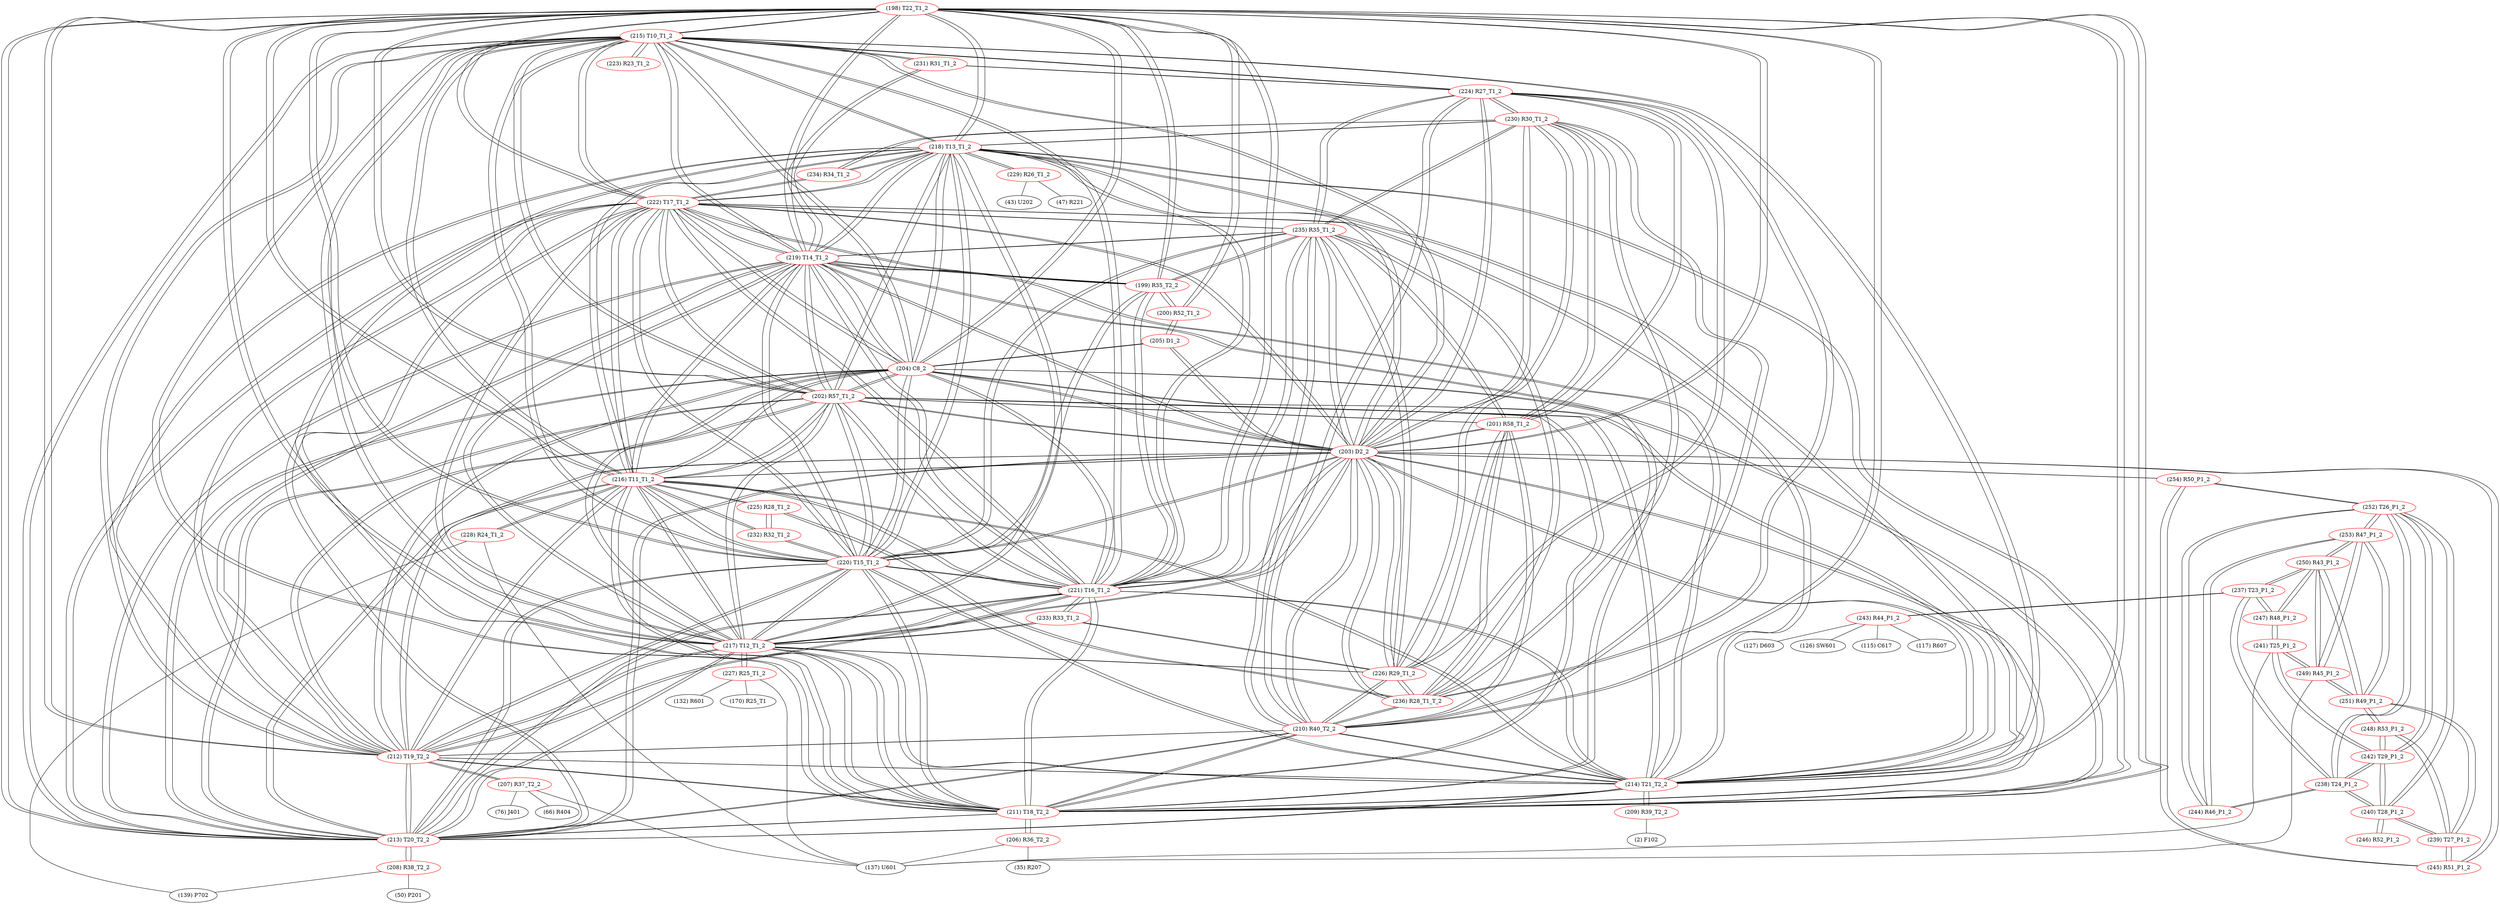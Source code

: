 graph {
	198 [label="(198) T22_T1_2" color=red]
	215 [label="(215) T10_T1_2"]
	216 [label="(216) T11_T1_2"]
	217 [label="(217) T12_T1_2"]
	218 [label="(218) T13_T1_2"]
	213 [label="(213) T20_T2_2"]
	219 [label="(219) T14_T1_2"]
	220 [label="(220) T15_T1_2"]
	211 [label="(211) T18_T2_2"]
	214 [label="(214) T21_T2_2"]
	212 [label="(212) T19_T2_2"]
	204 [label="(204) C8_2"]
	221 [label="(221) T16_T1_2"]
	222 [label="(222) T17_T1_2"]
	203 [label="(203) D2_2"]
	202 [label="(202) R57_T1_2"]
	199 [label="(199) R35_T2_2"]
	200 [label="(200) R52_T1_2"]
	210 [label="(210) R40_T2_2"]
	199 [label="(199) R35_T2_2" color=red]
	200 [label="(200) R52_T1_2"]
	198 [label="(198) T22_T1_2"]
	219 [label="(219) T14_T1_2"]
	220 [label="(220) T15_T1_2"]
	222 [label="(222) T17_T1_2"]
	221 [label="(221) T16_T1_2"]
	235 [label="(235) R35_T1_2"]
	200 [label="(200) R52_T1_2" color=red]
	205 [label="(205) D1_2"]
	199 [label="(199) R35_T2_2"]
	198 [label="(198) T22_T1_2"]
	201 [label="(201) R58_T1_2" color=red]
	203 [label="(203) D2_2"]
	210 [label="(210) R40_T2_2"]
	224 [label="(224) R27_T1_2"]
	236 [label="(236) R28_T1_T_2"]
	226 [label="(226) R29_T1_2"]
	230 [label="(230) R30_T1_2"]
	235 [label="(235) R35_T1_2"]
	202 [label="(202) R57_T1_2"]
	202 [label="(202) R57_T1_2" color=red]
	215 [label="(215) T10_T1_2"]
	216 [label="(216) T11_T1_2"]
	217 [label="(217) T12_T1_2"]
	218 [label="(218) T13_T1_2"]
	213 [label="(213) T20_T2_2"]
	219 [label="(219) T14_T1_2"]
	220 [label="(220) T15_T1_2"]
	211 [label="(211) T18_T2_2"]
	214 [label="(214) T21_T2_2"]
	212 [label="(212) T19_T2_2"]
	204 [label="(204) C8_2"]
	221 [label="(221) T16_T1_2"]
	222 [label="(222) T17_T1_2"]
	203 [label="(203) D2_2"]
	198 [label="(198) T22_T1_2"]
	201 [label="(201) R58_T1_2"]
	203 [label="(203) D2_2" color=red]
	201 [label="(201) R58_T1_2"]
	210 [label="(210) R40_T2_2"]
	224 [label="(224) R27_T1_2"]
	236 [label="(236) R28_T1_T_2"]
	226 [label="(226) R29_T1_2"]
	230 [label="(230) R30_T1_2"]
	235 [label="(235) R35_T1_2"]
	215 [label="(215) T10_T1_2"]
	216 [label="(216) T11_T1_2"]
	217 [label="(217) T12_T1_2"]
	218 [label="(218) T13_T1_2"]
	213 [label="(213) T20_T2_2"]
	219 [label="(219) T14_T1_2"]
	220 [label="(220) T15_T1_2"]
	211 [label="(211) T18_T2_2"]
	214 [label="(214) T21_T2_2"]
	212 [label="(212) T19_T2_2"]
	204 [label="(204) C8_2"]
	221 [label="(221) T16_T1_2"]
	222 [label="(222) T17_T1_2"]
	198 [label="(198) T22_T1_2"]
	202 [label="(202) R57_T1_2"]
	205 [label="(205) D1_2"]
	245 [label="(245) R51_P1_2"]
	254 [label="(254) R50_P1_2"]
	204 [label="(204) C8_2" color=red]
	215 [label="(215) T10_T1_2"]
	216 [label="(216) T11_T1_2"]
	217 [label="(217) T12_T1_2"]
	218 [label="(218) T13_T1_2"]
	213 [label="(213) T20_T2_2"]
	219 [label="(219) T14_T1_2"]
	220 [label="(220) T15_T1_2"]
	211 [label="(211) T18_T2_2"]
	214 [label="(214) T21_T2_2"]
	212 [label="(212) T19_T2_2"]
	221 [label="(221) T16_T1_2"]
	222 [label="(222) T17_T1_2"]
	203 [label="(203) D2_2"]
	198 [label="(198) T22_T1_2"]
	202 [label="(202) R57_T1_2"]
	205 [label="(205) D1_2"]
	205 [label="(205) D1_2" color=red]
	203 [label="(203) D2_2"]
	204 [label="(204) C8_2"]
	200 [label="(200) R52_T1_2"]
	206 [label="(206) R36_T2_2" color=red]
	35 [label="(35) R207"]
	137 [label="(137) U601"]
	211 [label="(211) T18_T2_2"]
	207 [label="(207) R37_T2_2" color=red]
	76 [label="(76) J401"]
	137 [label="(137) U601"]
	66 [label="(66) R404"]
	212 [label="(212) T19_T2_2"]
	208 [label="(208) R38_T2_2" color=red]
	139 [label="(139) P702"]
	50 [label="(50) P201"]
	213 [label="(213) T20_T2_2"]
	209 [label="(209) R39_T2_2" color=red]
	2 [label="(2) F102"]
	214 [label="(214) T21_T2_2"]
	210 [label="(210) R40_T2_2" color=red]
	203 [label="(203) D2_2"]
	201 [label="(201) R58_T1_2"]
	224 [label="(224) R27_T1_2"]
	236 [label="(236) R28_T1_T_2"]
	226 [label="(226) R29_T1_2"]
	230 [label="(230) R30_T1_2"]
	235 [label="(235) R35_T1_2"]
	213 [label="(213) T20_T2_2"]
	214 [label="(214) T21_T2_2"]
	212 [label="(212) T19_T2_2"]
	198 [label="(198) T22_T1_2"]
	211 [label="(211) T18_T2_2"]
	211 [label="(211) T18_T2_2" color=red]
	215 [label="(215) T10_T1_2"]
	216 [label="(216) T11_T1_2"]
	217 [label="(217) T12_T1_2"]
	218 [label="(218) T13_T1_2"]
	213 [label="(213) T20_T2_2"]
	219 [label="(219) T14_T1_2"]
	220 [label="(220) T15_T1_2"]
	214 [label="(214) T21_T2_2"]
	212 [label="(212) T19_T2_2"]
	204 [label="(204) C8_2"]
	221 [label="(221) T16_T1_2"]
	222 [label="(222) T17_T1_2"]
	203 [label="(203) D2_2"]
	198 [label="(198) T22_T1_2"]
	202 [label="(202) R57_T1_2"]
	210 [label="(210) R40_T2_2"]
	206 [label="(206) R36_T2_2"]
	212 [label="(212) T19_T2_2" color=red]
	215 [label="(215) T10_T1_2"]
	216 [label="(216) T11_T1_2"]
	217 [label="(217) T12_T1_2"]
	218 [label="(218) T13_T1_2"]
	213 [label="(213) T20_T2_2"]
	219 [label="(219) T14_T1_2"]
	220 [label="(220) T15_T1_2"]
	211 [label="(211) T18_T2_2"]
	214 [label="(214) T21_T2_2"]
	204 [label="(204) C8_2"]
	221 [label="(221) T16_T1_2"]
	222 [label="(222) T17_T1_2"]
	203 [label="(203) D2_2"]
	198 [label="(198) T22_T1_2"]
	202 [label="(202) R57_T1_2"]
	210 [label="(210) R40_T2_2"]
	207 [label="(207) R37_T2_2"]
	213 [label="(213) T20_T2_2" color=red]
	215 [label="(215) T10_T1_2"]
	216 [label="(216) T11_T1_2"]
	217 [label="(217) T12_T1_2"]
	218 [label="(218) T13_T1_2"]
	219 [label="(219) T14_T1_2"]
	220 [label="(220) T15_T1_2"]
	211 [label="(211) T18_T2_2"]
	214 [label="(214) T21_T2_2"]
	212 [label="(212) T19_T2_2"]
	204 [label="(204) C8_2"]
	221 [label="(221) T16_T1_2"]
	222 [label="(222) T17_T1_2"]
	203 [label="(203) D2_2"]
	198 [label="(198) T22_T1_2"]
	202 [label="(202) R57_T1_2"]
	210 [label="(210) R40_T2_2"]
	208 [label="(208) R38_T2_2"]
	214 [label="(214) T21_T2_2" color=red]
	215 [label="(215) T10_T1_2"]
	216 [label="(216) T11_T1_2"]
	217 [label="(217) T12_T1_2"]
	218 [label="(218) T13_T1_2"]
	213 [label="(213) T20_T2_2"]
	219 [label="(219) T14_T1_2"]
	220 [label="(220) T15_T1_2"]
	211 [label="(211) T18_T2_2"]
	212 [label="(212) T19_T2_2"]
	204 [label="(204) C8_2"]
	221 [label="(221) T16_T1_2"]
	222 [label="(222) T17_T1_2"]
	203 [label="(203) D2_2"]
	198 [label="(198) T22_T1_2"]
	202 [label="(202) R57_T1_2"]
	210 [label="(210) R40_T2_2"]
	209 [label="(209) R39_T2_2"]
	215 [label="(215) T10_T1_2" color=red]
	216 [label="(216) T11_T1_2"]
	217 [label="(217) T12_T1_2"]
	218 [label="(218) T13_T1_2"]
	213 [label="(213) T20_T2_2"]
	219 [label="(219) T14_T1_2"]
	220 [label="(220) T15_T1_2"]
	211 [label="(211) T18_T2_2"]
	214 [label="(214) T21_T2_2"]
	212 [label="(212) T19_T2_2"]
	204 [label="(204) C8_2"]
	221 [label="(221) T16_T1_2"]
	222 [label="(222) T17_T1_2"]
	203 [label="(203) D2_2"]
	198 [label="(198) T22_T1_2"]
	202 [label="(202) R57_T1_2"]
	223 [label="(223) R23_T1_2"]
	231 [label="(231) R31_T1_2"]
	224 [label="(224) R27_T1_2"]
	216 [label="(216) T11_T1_2" color=red]
	215 [label="(215) T10_T1_2"]
	217 [label="(217) T12_T1_2"]
	218 [label="(218) T13_T1_2"]
	213 [label="(213) T20_T2_2"]
	219 [label="(219) T14_T1_2"]
	220 [label="(220) T15_T1_2"]
	211 [label="(211) T18_T2_2"]
	214 [label="(214) T21_T2_2"]
	212 [label="(212) T19_T2_2"]
	204 [label="(204) C8_2"]
	221 [label="(221) T16_T1_2"]
	222 [label="(222) T17_T1_2"]
	203 [label="(203) D2_2"]
	198 [label="(198) T22_T1_2"]
	202 [label="(202) R57_T1_2"]
	228 [label="(228) R24_T1_2"]
	232 [label="(232) R32_T1_2"]
	225 [label="(225) R28_T1_2"]
	217 [label="(217) T12_T1_2" color=red]
	215 [label="(215) T10_T1_2"]
	216 [label="(216) T11_T1_2"]
	218 [label="(218) T13_T1_2"]
	213 [label="(213) T20_T2_2"]
	219 [label="(219) T14_T1_2"]
	220 [label="(220) T15_T1_2"]
	211 [label="(211) T18_T2_2"]
	214 [label="(214) T21_T2_2"]
	212 [label="(212) T19_T2_2"]
	204 [label="(204) C8_2"]
	221 [label="(221) T16_T1_2"]
	222 [label="(222) T17_T1_2"]
	203 [label="(203) D2_2"]
	198 [label="(198) T22_T1_2"]
	202 [label="(202) R57_T1_2"]
	233 [label="(233) R33_T1_2"]
	226 [label="(226) R29_T1_2"]
	227 [label="(227) R25_T1_2"]
	218 [label="(218) T13_T1_2" color=red]
	215 [label="(215) T10_T1_2"]
	216 [label="(216) T11_T1_2"]
	217 [label="(217) T12_T1_2"]
	213 [label="(213) T20_T2_2"]
	219 [label="(219) T14_T1_2"]
	220 [label="(220) T15_T1_2"]
	211 [label="(211) T18_T2_2"]
	214 [label="(214) T21_T2_2"]
	212 [label="(212) T19_T2_2"]
	204 [label="(204) C8_2"]
	221 [label="(221) T16_T1_2"]
	222 [label="(222) T17_T1_2"]
	203 [label="(203) D2_2"]
	198 [label="(198) T22_T1_2"]
	202 [label="(202) R57_T1_2"]
	234 [label="(234) R34_T1_2"]
	230 [label="(230) R30_T1_2"]
	229 [label="(229) R26_T1_2"]
	219 [label="(219) T14_T1_2" color=red]
	215 [label="(215) T10_T1_2"]
	216 [label="(216) T11_T1_2"]
	217 [label="(217) T12_T1_2"]
	218 [label="(218) T13_T1_2"]
	213 [label="(213) T20_T2_2"]
	220 [label="(220) T15_T1_2"]
	211 [label="(211) T18_T2_2"]
	214 [label="(214) T21_T2_2"]
	212 [label="(212) T19_T2_2"]
	204 [label="(204) C8_2"]
	221 [label="(221) T16_T1_2"]
	222 [label="(222) T17_T1_2"]
	203 [label="(203) D2_2"]
	198 [label="(198) T22_T1_2"]
	202 [label="(202) R57_T1_2"]
	235 [label="(235) R35_T1_2"]
	199 [label="(199) R35_T2_2"]
	231 [label="(231) R31_T1_2"]
	220 [label="(220) T15_T1_2" color=red]
	215 [label="(215) T10_T1_2"]
	216 [label="(216) T11_T1_2"]
	217 [label="(217) T12_T1_2"]
	218 [label="(218) T13_T1_2"]
	213 [label="(213) T20_T2_2"]
	219 [label="(219) T14_T1_2"]
	211 [label="(211) T18_T2_2"]
	214 [label="(214) T21_T2_2"]
	212 [label="(212) T19_T2_2"]
	204 [label="(204) C8_2"]
	221 [label="(221) T16_T1_2"]
	222 [label="(222) T17_T1_2"]
	203 [label="(203) D2_2"]
	198 [label="(198) T22_T1_2"]
	202 [label="(202) R57_T1_2"]
	235 [label="(235) R35_T1_2"]
	199 [label="(199) R35_T2_2"]
	232 [label="(232) R32_T1_2"]
	221 [label="(221) T16_T1_2" color=red]
	215 [label="(215) T10_T1_2"]
	216 [label="(216) T11_T1_2"]
	217 [label="(217) T12_T1_2"]
	218 [label="(218) T13_T1_2"]
	213 [label="(213) T20_T2_2"]
	219 [label="(219) T14_T1_2"]
	220 [label="(220) T15_T1_2"]
	211 [label="(211) T18_T2_2"]
	214 [label="(214) T21_T2_2"]
	212 [label="(212) T19_T2_2"]
	204 [label="(204) C8_2"]
	222 [label="(222) T17_T1_2"]
	203 [label="(203) D2_2"]
	198 [label="(198) T22_T1_2"]
	202 [label="(202) R57_T1_2"]
	235 [label="(235) R35_T1_2"]
	199 [label="(199) R35_T2_2"]
	233 [label="(233) R33_T1_2"]
	222 [label="(222) T17_T1_2" color=red]
	215 [label="(215) T10_T1_2"]
	216 [label="(216) T11_T1_2"]
	217 [label="(217) T12_T1_2"]
	218 [label="(218) T13_T1_2"]
	213 [label="(213) T20_T2_2"]
	219 [label="(219) T14_T1_2"]
	220 [label="(220) T15_T1_2"]
	211 [label="(211) T18_T2_2"]
	214 [label="(214) T21_T2_2"]
	212 [label="(212) T19_T2_2"]
	204 [label="(204) C8_2"]
	221 [label="(221) T16_T1_2"]
	203 [label="(203) D2_2"]
	198 [label="(198) T22_T1_2"]
	202 [label="(202) R57_T1_2"]
	235 [label="(235) R35_T1_2"]
	199 [label="(199) R35_T2_2"]
	234 [label="(234) R34_T1_2"]
	223 [label="(223) R23_T1_2" color=red]
	215 [label="(215) T10_T1_2"]
	224 [label="(224) R27_T1_2" color=red]
	203 [label="(203) D2_2"]
	201 [label="(201) R58_T1_2"]
	210 [label="(210) R40_T2_2"]
	236 [label="(236) R28_T1_T_2"]
	226 [label="(226) R29_T1_2"]
	230 [label="(230) R30_T1_2"]
	235 [label="(235) R35_T1_2"]
	231 [label="(231) R31_T1_2"]
	215 [label="(215) T10_T1_2"]
	225 [label="(225) R28_T1_2" color=red]
	232 [label="(232) R32_T1_2"]
	216 [label="(216) T11_T1_2"]
	236 [label="(236) R28_T1_T_2"]
	226 [label="(226) R29_T1_2" color=red]
	203 [label="(203) D2_2"]
	201 [label="(201) R58_T1_2"]
	210 [label="(210) R40_T2_2"]
	224 [label="(224) R27_T1_2"]
	236 [label="(236) R28_T1_T_2"]
	230 [label="(230) R30_T1_2"]
	235 [label="(235) R35_T1_2"]
	233 [label="(233) R33_T1_2"]
	217 [label="(217) T12_T1_2"]
	227 [label="(227) R25_T1_2" color=red]
	137 [label="(137) U601"]
	132 [label="(132) R601"]
	170 [label="(170) R25_T1"]
	217 [label="(217) T12_T1_2"]
	228 [label="(228) R24_T1_2" color=red]
	139 [label="(139) P702"]
	137 [label="(137) U601"]
	216 [label="(216) T11_T1_2"]
	229 [label="(229) R26_T1_2" color=red]
	47 [label="(47) R221"]
	43 [label="(43) U202"]
	218 [label="(218) T13_T1_2"]
	230 [label="(230) R30_T1_2" color=red]
	203 [label="(203) D2_2"]
	201 [label="(201) R58_T1_2"]
	210 [label="(210) R40_T2_2"]
	224 [label="(224) R27_T1_2"]
	236 [label="(236) R28_T1_T_2"]
	226 [label="(226) R29_T1_2"]
	235 [label="(235) R35_T1_2"]
	218 [label="(218) T13_T1_2"]
	234 [label="(234) R34_T1_2"]
	231 [label="(231) R31_T1_2" color=red]
	224 [label="(224) R27_T1_2"]
	215 [label="(215) T10_T1_2"]
	219 [label="(219) T14_T1_2"]
	232 [label="(232) R32_T1_2" color=red]
	220 [label="(220) T15_T1_2"]
	216 [label="(216) T11_T1_2"]
	225 [label="(225) R28_T1_2"]
	233 [label="(233) R33_T1_2" color=red]
	221 [label="(221) T16_T1_2"]
	226 [label="(226) R29_T1_2"]
	217 [label="(217) T12_T1_2"]
	234 [label="(234) R34_T1_2" color=red]
	222 [label="(222) T17_T1_2"]
	218 [label="(218) T13_T1_2"]
	230 [label="(230) R30_T1_2"]
	235 [label="(235) R35_T1_2" color=red]
	203 [label="(203) D2_2"]
	201 [label="(201) R58_T1_2"]
	210 [label="(210) R40_T2_2"]
	224 [label="(224) R27_T1_2"]
	236 [label="(236) R28_T1_T_2"]
	226 [label="(226) R29_T1_2"]
	230 [label="(230) R30_T1_2"]
	219 [label="(219) T14_T1_2"]
	220 [label="(220) T15_T1_2"]
	222 [label="(222) T17_T1_2"]
	221 [label="(221) T16_T1_2"]
	199 [label="(199) R35_T2_2"]
	236 [label="(236) R28_T1_T_2" color=red]
	203 [label="(203) D2_2"]
	201 [label="(201) R58_T1_2"]
	210 [label="(210) R40_T2_2"]
	224 [label="(224) R27_T1_2"]
	226 [label="(226) R29_T1_2"]
	230 [label="(230) R30_T1_2"]
	235 [label="(235) R35_T1_2"]
	225 [label="(225) R28_T1_2"]
	237 [label="(237) T23_P1_2" color=red]
	247 [label="(247) R48_P1_2"]
	250 [label="(250) R43_P1_2"]
	238 [label="(238) T24_P1_2"]
	243 [label="(243) R44_P1_2"]
	238 [label="(238) T24_P1_2" color=red]
	252 [label="(252) T26_P1_2"]
	242 [label="(242) T29_P1_2"]
	240 [label="(240) T28_P1_2"]
	244 [label="(244) R46_P1_2"]
	237 [label="(237) T23_P1_2"]
	239 [label="(239) T27_P1_2" color=red]
	245 [label="(245) R51_P1_2"]
	240 [label="(240) T28_P1_2"]
	248 [label="(248) R53_P1_2"]
	251 [label="(251) R49_P1_2"]
	240 [label="(240) T28_P1_2" color=red]
	252 [label="(252) T26_P1_2"]
	238 [label="(238) T24_P1_2"]
	242 [label="(242) T29_P1_2"]
	246 [label="(246) R52_P1_2"]
	239 [label="(239) T27_P1_2"]
	241 [label="(241) T25_P1_2" color=red]
	242 [label="(242) T29_P1_2"]
	247 [label="(247) R48_P1_2"]
	249 [label="(249) R45_P1_2"]
	137 [label="(137) U601"]
	242 [label="(242) T29_P1_2" color=red]
	252 [label="(252) T26_P1_2"]
	238 [label="(238) T24_P1_2"]
	240 [label="(240) T28_P1_2"]
	241 [label="(241) T25_P1_2"]
	248 [label="(248) R53_P1_2"]
	243 [label="(243) R44_P1_2" color=red]
	115 [label="(115) C617"]
	117 [label="(117) R607"]
	127 [label="(127) D603"]
	126 [label="(126) SW601"]
	237 [label="(237) T23_P1_2"]
	244 [label="(244) R46_P1_2" color=red]
	252 [label="(252) T26_P1_2"]
	253 [label="(253) R47_P1_2"]
	238 [label="(238) T24_P1_2"]
	245 [label="(245) R51_P1_2" color=red]
	239 [label="(239) T27_P1_2"]
	254 [label="(254) R50_P1_2"]
	203 [label="(203) D2_2"]
	246 [label="(246) R52_P1_2" color=red]
	240 [label="(240) T28_P1_2"]
	247 [label="(247) R48_P1_2" color=red]
	241 [label="(241) T25_P1_2"]
	237 [label="(237) T23_P1_2"]
	250 [label="(250) R43_P1_2"]
	248 [label="(248) R53_P1_2" color=red]
	242 [label="(242) T29_P1_2"]
	239 [label="(239) T27_P1_2"]
	251 [label="(251) R49_P1_2"]
	249 [label="(249) R45_P1_2" color=red]
	253 [label="(253) R47_P1_2"]
	250 [label="(250) R43_P1_2"]
	251 [label="(251) R49_P1_2"]
	241 [label="(241) T25_P1_2"]
	137 [label="(137) U601"]
	250 [label="(250) R43_P1_2" color=red]
	247 [label="(247) R48_P1_2"]
	237 [label="(237) T23_P1_2"]
	253 [label="(253) R47_P1_2"]
	249 [label="(249) R45_P1_2"]
	251 [label="(251) R49_P1_2"]
	251 [label="(251) R49_P1_2" color=red]
	253 [label="(253) R47_P1_2"]
	249 [label="(249) R45_P1_2"]
	250 [label="(250) R43_P1_2"]
	239 [label="(239) T27_P1_2"]
	248 [label="(248) R53_P1_2"]
	252 [label="(252) T26_P1_2" color=red]
	254 [label="(254) R50_P1_2"]
	238 [label="(238) T24_P1_2"]
	242 [label="(242) T29_P1_2"]
	240 [label="(240) T28_P1_2"]
	244 [label="(244) R46_P1_2"]
	253 [label="(253) R47_P1_2"]
	253 [label="(253) R47_P1_2" color=red]
	249 [label="(249) R45_P1_2"]
	250 [label="(250) R43_P1_2"]
	251 [label="(251) R49_P1_2"]
	252 [label="(252) T26_P1_2"]
	244 [label="(244) R46_P1_2"]
	254 [label="(254) R50_P1_2" color=red]
	252 [label="(252) T26_P1_2"]
	245 [label="(245) R51_P1_2"]
	203 [label="(203) D2_2"]
	198 -- 215
	198 -- 216
	198 -- 217
	198 -- 218
	198 -- 213
	198 -- 219
	198 -- 220
	198 -- 211
	198 -- 214
	198 -- 212
	198 -- 204
	198 -- 221
	198 -- 222
	198 -- 203
	198 -- 202
	198 -- 199
	198 -- 200
	198 -- 210
	199 -- 200
	199 -- 198
	199 -- 219
	199 -- 220
	199 -- 222
	199 -- 221
	199 -- 235
	200 -- 205
	200 -- 199
	200 -- 198
	201 -- 203
	201 -- 210
	201 -- 224
	201 -- 236
	201 -- 226
	201 -- 230
	201 -- 235
	201 -- 202
	202 -- 215
	202 -- 216
	202 -- 217
	202 -- 218
	202 -- 213
	202 -- 219
	202 -- 220
	202 -- 211
	202 -- 214
	202 -- 212
	202 -- 204
	202 -- 221
	202 -- 222
	202 -- 203
	202 -- 198
	202 -- 201
	203 -- 201
	203 -- 210
	203 -- 224
	203 -- 236
	203 -- 226
	203 -- 230
	203 -- 235
	203 -- 215
	203 -- 216
	203 -- 217
	203 -- 218
	203 -- 213
	203 -- 219
	203 -- 220
	203 -- 211
	203 -- 214
	203 -- 212
	203 -- 204
	203 -- 221
	203 -- 222
	203 -- 198
	203 -- 202
	203 -- 205
	203 -- 245
	203 -- 254
	204 -- 215
	204 -- 216
	204 -- 217
	204 -- 218
	204 -- 213
	204 -- 219
	204 -- 220
	204 -- 211
	204 -- 214
	204 -- 212
	204 -- 221
	204 -- 222
	204 -- 203
	204 -- 198
	204 -- 202
	204 -- 205
	205 -- 203
	205 -- 204
	205 -- 200
	206 -- 35
	206 -- 137
	206 -- 211
	207 -- 76
	207 -- 137
	207 -- 66
	207 -- 212
	208 -- 139
	208 -- 50
	208 -- 213
	209 -- 2
	209 -- 214
	210 -- 203
	210 -- 201
	210 -- 224
	210 -- 236
	210 -- 226
	210 -- 230
	210 -- 235
	210 -- 213
	210 -- 214
	210 -- 212
	210 -- 198
	210 -- 211
	211 -- 215
	211 -- 216
	211 -- 217
	211 -- 218
	211 -- 213
	211 -- 219
	211 -- 220
	211 -- 214
	211 -- 212
	211 -- 204
	211 -- 221
	211 -- 222
	211 -- 203
	211 -- 198
	211 -- 202
	211 -- 210
	211 -- 206
	212 -- 215
	212 -- 216
	212 -- 217
	212 -- 218
	212 -- 213
	212 -- 219
	212 -- 220
	212 -- 211
	212 -- 214
	212 -- 204
	212 -- 221
	212 -- 222
	212 -- 203
	212 -- 198
	212 -- 202
	212 -- 210
	212 -- 207
	213 -- 215
	213 -- 216
	213 -- 217
	213 -- 218
	213 -- 219
	213 -- 220
	213 -- 211
	213 -- 214
	213 -- 212
	213 -- 204
	213 -- 221
	213 -- 222
	213 -- 203
	213 -- 198
	213 -- 202
	213 -- 210
	213 -- 208
	214 -- 215
	214 -- 216
	214 -- 217
	214 -- 218
	214 -- 213
	214 -- 219
	214 -- 220
	214 -- 211
	214 -- 212
	214 -- 204
	214 -- 221
	214 -- 222
	214 -- 203
	214 -- 198
	214 -- 202
	214 -- 210
	214 -- 209
	215 -- 216
	215 -- 217
	215 -- 218
	215 -- 213
	215 -- 219
	215 -- 220
	215 -- 211
	215 -- 214
	215 -- 212
	215 -- 204
	215 -- 221
	215 -- 222
	215 -- 203
	215 -- 198
	215 -- 202
	215 -- 223
	215 -- 231
	215 -- 224
	216 -- 215
	216 -- 217
	216 -- 218
	216 -- 213
	216 -- 219
	216 -- 220
	216 -- 211
	216 -- 214
	216 -- 212
	216 -- 204
	216 -- 221
	216 -- 222
	216 -- 203
	216 -- 198
	216 -- 202
	216 -- 228
	216 -- 232
	216 -- 225
	217 -- 215
	217 -- 216
	217 -- 218
	217 -- 213
	217 -- 219
	217 -- 220
	217 -- 211
	217 -- 214
	217 -- 212
	217 -- 204
	217 -- 221
	217 -- 222
	217 -- 203
	217 -- 198
	217 -- 202
	217 -- 233
	217 -- 226
	217 -- 227
	218 -- 215
	218 -- 216
	218 -- 217
	218 -- 213
	218 -- 219
	218 -- 220
	218 -- 211
	218 -- 214
	218 -- 212
	218 -- 204
	218 -- 221
	218 -- 222
	218 -- 203
	218 -- 198
	218 -- 202
	218 -- 234
	218 -- 230
	218 -- 229
	219 -- 215
	219 -- 216
	219 -- 217
	219 -- 218
	219 -- 213
	219 -- 220
	219 -- 211
	219 -- 214
	219 -- 212
	219 -- 204
	219 -- 221
	219 -- 222
	219 -- 203
	219 -- 198
	219 -- 202
	219 -- 235
	219 -- 199
	219 -- 231
	220 -- 215
	220 -- 216
	220 -- 217
	220 -- 218
	220 -- 213
	220 -- 219
	220 -- 211
	220 -- 214
	220 -- 212
	220 -- 204
	220 -- 221
	220 -- 222
	220 -- 203
	220 -- 198
	220 -- 202
	220 -- 235
	220 -- 199
	220 -- 232
	221 -- 215
	221 -- 216
	221 -- 217
	221 -- 218
	221 -- 213
	221 -- 219
	221 -- 220
	221 -- 211
	221 -- 214
	221 -- 212
	221 -- 204
	221 -- 222
	221 -- 203
	221 -- 198
	221 -- 202
	221 -- 235
	221 -- 199
	221 -- 233
	222 -- 215
	222 -- 216
	222 -- 217
	222 -- 218
	222 -- 213
	222 -- 219
	222 -- 220
	222 -- 211
	222 -- 214
	222 -- 212
	222 -- 204
	222 -- 221
	222 -- 203
	222 -- 198
	222 -- 202
	222 -- 235
	222 -- 199
	222 -- 234
	223 -- 215
	224 -- 203
	224 -- 201
	224 -- 210
	224 -- 236
	224 -- 226
	224 -- 230
	224 -- 235
	224 -- 231
	224 -- 215
	225 -- 232
	225 -- 216
	225 -- 236
	226 -- 203
	226 -- 201
	226 -- 210
	226 -- 224
	226 -- 236
	226 -- 230
	226 -- 235
	226 -- 233
	226 -- 217
	227 -- 137
	227 -- 132
	227 -- 170
	227 -- 217
	228 -- 139
	228 -- 137
	228 -- 216
	229 -- 47
	229 -- 43
	229 -- 218
	230 -- 203
	230 -- 201
	230 -- 210
	230 -- 224
	230 -- 236
	230 -- 226
	230 -- 235
	230 -- 218
	230 -- 234
	231 -- 224
	231 -- 215
	231 -- 219
	232 -- 220
	232 -- 216
	232 -- 225
	233 -- 221
	233 -- 226
	233 -- 217
	234 -- 222
	234 -- 218
	234 -- 230
	235 -- 203
	235 -- 201
	235 -- 210
	235 -- 224
	235 -- 236
	235 -- 226
	235 -- 230
	235 -- 219
	235 -- 220
	235 -- 222
	235 -- 221
	235 -- 199
	236 -- 203
	236 -- 201
	236 -- 210
	236 -- 224
	236 -- 226
	236 -- 230
	236 -- 235
	236 -- 225
	237 -- 247
	237 -- 250
	237 -- 238
	237 -- 243
	238 -- 252
	238 -- 242
	238 -- 240
	238 -- 244
	238 -- 237
	239 -- 245
	239 -- 240
	239 -- 248
	239 -- 251
	240 -- 252
	240 -- 238
	240 -- 242
	240 -- 246
	240 -- 239
	241 -- 242
	241 -- 247
	241 -- 249
	241 -- 137
	242 -- 252
	242 -- 238
	242 -- 240
	242 -- 241
	242 -- 248
	243 -- 115
	243 -- 117
	243 -- 127
	243 -- 126
	243 -- 237
	244 -- 252
	244 -- 253
	244 -- 238
	245 -- 239
	245 -- 254
	245 -- 203
	246 -- 240
	247 -- 241
	247 -- 237
	247 -- 250
	248 -- 242
	248 -- 239
	248 -- 251
	249 -- 253
	249 -- 250
	249 -- 251
	249 -- 241
	249 -- 137
	250 -- 247
	250 -- 237
	250 -- 253
	250 -- 249
	250 -- 251
	251 -- 253
	251 -- 249
	251 -- 250
	251 -- 239
	251 -- 248
	252 -- 254
	252 -- 238
	252 -- 242
	252 -- 240
	252 -- 244
	252 -- 253
	253 -- 249
	253 -- 250
	253 -- 251
	253 -- 252
	253 -- 244
	254 -- 252
	254 -- 245
	254 -- 203
}